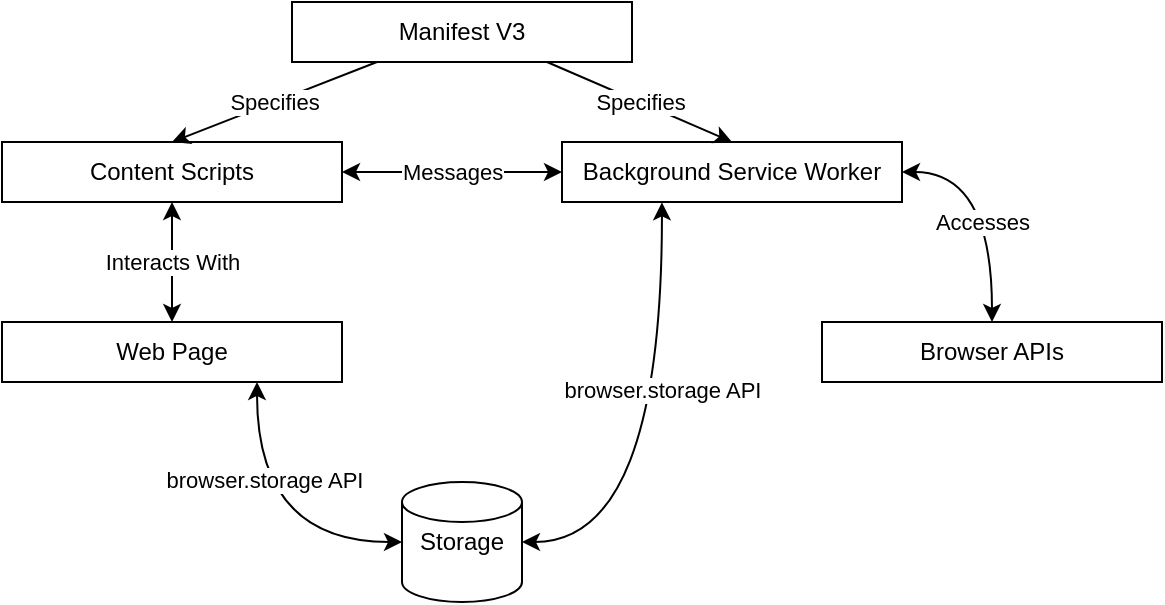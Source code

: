 <mxfile version="24.7.1" type="github">
  <diagram name="Page-1" id="TcUDtdWXRnOh6s9uPquo">
    <mxGraphModel dx="995" dy="664" grid="0" gridSize="10" guides="1" tooltips="1" connect="1" arrows="1" fold="1" page="1" pageScale="1" pageWidth="827" pageHeight="1169" math="0" shadow="0">
      <root>
        <mxCell id="0" />
        <mxCell id="1" parent="0" />
        <mxCell id="z6fCDGyONl_QuYl2OAWZ-1" value="Background Service Worker" style="rounded=0;whiteSpace=wrap;html=1;" vertex="1" parent="1">
          <mxGeometry x="440" y="360" width="170" height="30" as="geometry" />
        </mxCell>
        <mxCell id="z6fCDGyONl_QuYl2OAWZ-2" value="Manifest V3" style="rounded=0;whiteSpace=wrap;html=1;" vertex="1" parent="1">
          <mxGeometry x="305" y="290" width="170" height="30" as="geometry" />
        </mxCell>
        <mxCell id="z6fCDGyONl_QuYl2OAWZ-3" value="Content Scripts" style="rounded=0;whiteSpace=wrap;html=1;" vertex="1" parent="1">
          <mxGeometry x="160" y="360" width="170" height="30" as="geometry" />
        </mxCell>
        <mxCell id="z6fCDGyONl_QuYl2OAWZ-4" value="Specifies" style="curved=1;endArrow=classic;html=1;rounded=0;exitX=0.25;exitY=1;exitDx=0;exitDy=0;entryX=0.5;entryY=0;entryDx=0;entryDy=0;" edge="1" parent="1" source="z6fCDGyONl_QuYl2OAWZ-2" target="z6fCDGyONl_QuYl2OAWZ-3">
          <mxGeometry width="50" height="50" relative="1" as="geometry">
            <mxPoint x="390" y="440" as="sourcePoint" />
            <mxPoint x="440" y="390" as="targetPoint" />
            <Array as="points" />
          </mxGeometry>
        </mxCell>
        <mxCell id="z6fCDGyONl_QuYl2OAWZ-5" value="Specifies" style="curved=1;endArrow=classic;html=1;rounded=0;exitX=0.75;exitY=1;exitDx=0;exitDy=0;entryX=0.5;entryY=0;entryDx=0;entryDy=0;" edge="1" parent="1" source="z6fCDGyONl_QuYl2OAWZ-2" target="z6fCDGyONl_QuYl2OAWZ-1">
          <mxGeometry width="50" height="50" relative="1" as="geometry">
            <mxPoint x="423" y="290" as="sourcePoint" />
            <mxPoint x="339" y="400" as="targetPoint" />
            <Array as="points" />
          </mxGeometry>
        </mxCell>
        <mxCell id="z6fCDGyONl_QuYl2OAWZ-8" value="Web Page" style="rounded=0;whiteSpace=wrap;html=1;" vertex="1" parent="1">
          <mxGeometry x="160" y="450" width="170" height="30" as="geometry" />
        </mxCell>
        <mxCell id="z6fCDGyONl_QuYl2OAWZ-9" value="Interacts With" style="endArrow=classic;startArrow=classic;html=1;rounded=0;exitX=0.5;exitY=0;exitDx=0;exitDy=0;entryX=0.5;entryY=1;entryDx=0;entryDy=0;" edge="1" parent="1" source="z6fCDGyONl_QuYl2OAWZ-8" target="z6fCDGyONl_QuYl2OAWZ-3">
          <mxGeometry width="50" height="50" relative="1" as="geometry">
            <mxPoint x="390" y="440" as="sourcePoint" />
            <mxPoint x="440" y="390" as="targetPoint" />
          </mxGeometry>
        </mxCell>
        <mxCell id="z6fCDGyONl_QuYl2OAWZ-10" value="Storage" style="strokeWidth=1;html=1;shape=mxgraph.flowchart.database;whiteSpace=wrap;" vertex="1" parent="1">
          <mxGeometry x="360" y="530" width="60" height="60" as="geometry" />
        </mxCell>
        <mxCell id="z6fCDGyONl_QuYl2OAWZ-11" value="browser.storage API" style="endArrow=classic;startArrow=classic;html=1;rounded=0;exitX=0.75;exitY=1;exitDx=0;exitDy=0;entryX=0;entryY=0.5;entryDx=0;entryDy=0;entryPerimeter=0;edgeStyle=orthogonalEdgeStyle;curved=1;" edge="1" parent="1" source="z6fCDGyONl_QuYl2OAWZ-8" target="z6fCDGyONl_QuYl2OAWZ-10">
          <mxGeometry x="-0.357" y="3" width="50" height="50" relative="1" as="geometry">
            <mxPoint x="390" y="440" as="sourcePoint" />
            <mxPoint x="440" y="390" as="targetPoint" />
            <mxPoint as="offset" />
          </mxGeometry>
        </mxCell>
        <mxCell id="z6fCDGyONl_QuYl2OAWZ-14" value="browser.storage API" style="endArrow=classic;startArrow=classic;html=1;rounded=0;exitX=0.294;exitY=1.006;exitDx=0;exitDy=0;entryX=1;entryY=0.5;entryDx=0;entryDy=0;entryPerimeter=0;flowAnimation=0;jumpStyle=none;curved=1;edgeStyle=orthogonalEdgeStyle;exitPerimeter=0;" edge="1" parent="1" source="z6fCDGyONl_QuYl2OAWZ-1" target="z6fCDGyONl_QuYl2OAWZ-10">
          <mxGeometry x="-0.218" width="50" height="50" relative="1" as="geometry">
            <mxPoint x="530" y="495" as="sourcePoint" />
            <mxPoint x="573" y="585" as="targetPoint" />
            <Array as="points">
              <mxPoint x="490" y="560" />
            </Array>
            <mxPoint as="offset" />
          </mxGeometry>
        </mxCell>
        <mxCell id="z6fCDGyONl_QuYl2OAWZ-15" value="Messages" style="endArrow=classic;startArrow=classic;html=1;rounded=0;exitX=0;exitY=0.5;exitDx=0;exitDy=0;entryX=1;entryY=0.5;entryDx=0;entryDy=0;" edge="1" parent="1" source="z6fCDGyONl_QuYl2OAWZ-1" target="z6fCDGyONl_QuYl2OAWZ-3">
          <mxGeometry width="50" height="50" relative="1" as="geometry">
            <mxPoint x="543" y="430" as="sourcePoint" />
            <mxPoint x="485" y="640" as="targetPoint" />
          </mxGeometry>
        </mxCell>
        <mxCell id="z6fCDGyONl_QuYl2OAWZ-16" value="Browser APIs" style="rounded=0;whiteSpace=wrap;html=1;" vertex="1" parent="1">
          <mxGeometry x="570" y="450" width="170" height="30" as="geometry" />
        </mxCell>
        <mxCell id="z6fCDGyONl_QuYl2OAWZ-17" value="Accesses" style="endArrow=classic;startArrow=classic;html=1;rounded=0;exitX=1;exitY=0.5;exitDx=0;exitDy=0;entryX=0.5;entryY=0;entryDx=0;entryDy=0;edgeStyle=orthogonalEdgeStyle;curved=1;" edge="1" parent="1" source="z6fCDGyONl_QuYl2OAWZ-1" target="z6fCDGyONl_QuYl2OAWZ-16">
          <mxGeometry x="0.167" y="-5" width="50" height="50" relative="1" as="geometry">
            <mxPoint x="390" y="440" as="sourcePoint" />
            <mxPoint x="440" y="390" as="targetPoint" />
            <Array as="points">
              <mxPoint x="655" y="375" />
            </Array>
            <mxPoint as="offset" />
          </mxGeometry>
        </mxCell>
      </root>
    </mxGraphModel>
  </diagram>
</mxfile>
